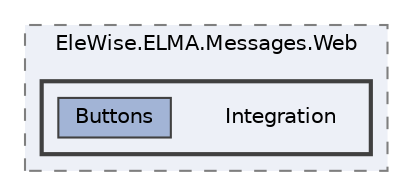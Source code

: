 digraph "Web/Modules/EleWise.ELMA.Messages.Web/Integration"
{
 // LATEX_PDF_SIZE
  bgcolor="transparent";
  edge [fontname=Helvetica,fontsize=10,labelfontname=Helvetica,labelfontsize=10];
  node [fontname=Helvetica,fontsize=10,shape=box,height=0.2,width=0.4];
  compound=true
  subgraph clusterdir_55c286c1ed6c24c293efe67041dc8f62 {
    graph [ bgcolor="#edf0f7", pencolor="grey50", label="EleWise.ELMA.Messages.Web", fontname=Helvetica,fontsize=10 style="filled,dashed", URL="dir_55c286c1ed6c24c293efe67041dc8f62.html",tooltip=""]
  subgraph clusterdir_a399647cc2dd95e37464d89f2c307105 {
    graph [ bgcolor="#edf0f7", pencolor="grey25", label="", fontname=Helvetica,fontsize=10 style="filled,bold", URL="dir_a399647cc2dd95e37464d89f2c307105.html",tooltip=""]
    dir_a399647cc2dd95e37464d89f2c307105 [shape=plaintext, label="Integration"];
  dir_a781b13f2c44a39296b15a3fceccf010 [label="Buttons", fillcolor="#a2b4d6", color="grey25", style="filled", URL="dir_a781b13f2c44a39296b15a3fceccf010.html",tooltip=""];
  }
  }
}
